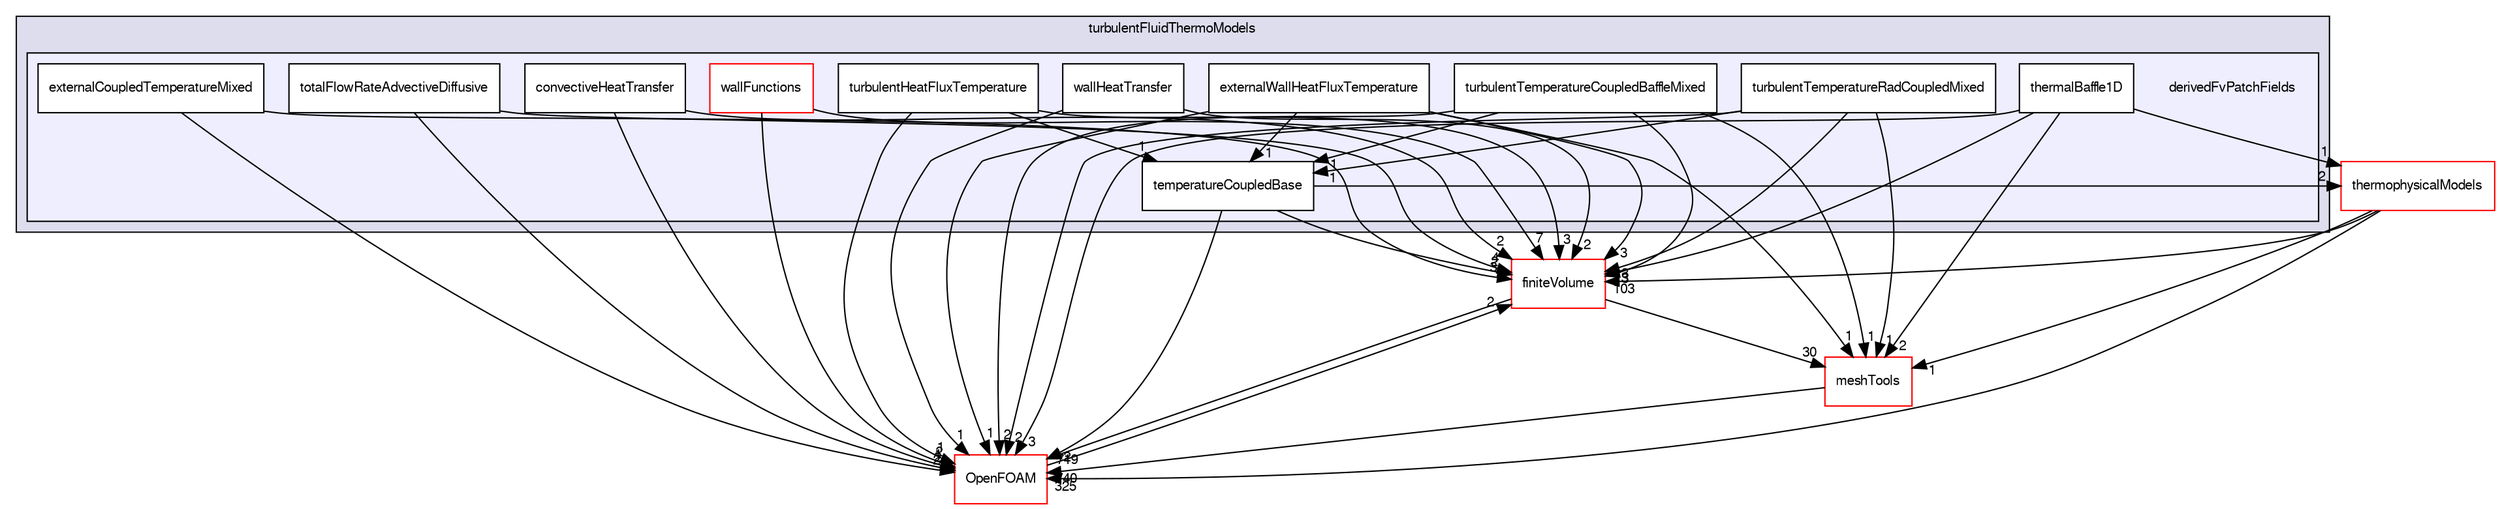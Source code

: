 digraph "src/TurbulenceModels/compressible/turbulentFluidThermoModels/derivedFvPatchFields" {
  bgcolor=transparent;
  compound=true
  node [ fontsize="10", fontname="FreeSans"];
  edge [ labelfontsize="10", labelfontname="FreeSans"];
  subgraph clusterdir_3a035027451607b317f3f09e7524d9cb {
    graph [ bgcolor="#ddddee", pencolor="black", label="turbulentFluidThermoModels" fontname="FreeSans", fontsize="10", URL="dir_3a035027451607b317f3f09e7524d9cb.html"]
  subgraph clusterdir_d7c89f283599343304e45068c6742eff {
    graph [ bgcolor="#eeeeff", pencolor="black", label="" URL="dir_d7c89f283599343304e45068c6742eff.html"];
    dir_d7c89f283599343304e45068c6742eff [shape=plaintext label="derivedFvPatchFields"];
    dir_3414461e1604f829729feb6e25072ad3 [shape=box label="convectiveHeatTransfer" color="black" fillcolor="white" style="filled" URL="dir_3414461e1604f829729feb6e25072ad3.html"];
    dir_f28a6a7f83103405259c9b2b9c6ea3cc [shape=box label="externalCoupledTemperatureMixed" color="black" fillcolor="white" style="filled" URL="dir_f28a6a7f83103405259c9b2b9c6ea3cc.html"];
    dir_19974dee344a20cfcefecb0698485d0e [shape=box label="externalWallHeatFluxTemperature" color="black" fillcolor="white" style="filled" URL="dir_19974dee344a20cfcefecb0698485d0e.html"];
    dir_167e230efc27073194ca695e31623f20 [shape=box label="temperatureCoupledBase" color="black" fillcolor="white" style="filled" URL="dir_167e230efc27073194ca695e31623f20.html"];
    dir_1e6bca708a63b345405d2c0c084e9663 [shape=box label="thermalBaffle1D" color="black" fillcolor="white" style="filled" URL="dir_1e6bca708a63b345405d2c0c084e9663.html"];
    dir_86cb36c6e99af5b4c5a35619a8329be9 [shape=box label="totalFlowRateAdvectiveDiffusive" color="black" fillcolor="white" style="filled" URL="dir_86cb36c6e99af5b4c5a35619a8329be9.html"];
    dir_891ad0e908aa5154fb463a09121d8baa [shape=box label="turbulentHeatFluxTemperature" color="black" fillcolor="white" style="filled" URL="dir_891ad0e908aa5154fb463a09121d8baa.html"];
    dir_b485337e9b2400053d59a54e5abc1f3a [shape=box label="turbulentTemperatureCoupledBaffleMixed" color="black" fillcolor="white" style="filled" URL="dir_b485337e9b2400053d59a54e5abc1f3a.html"];
    dir_501ef9c25cadbc16eb0cc1ce381c6efe [shape=box label="turbulentTemperatureRadCoupledMixed" color="black" fillcolor="white" style="filled" URL="dir_501ef9c25cadbc16eb0cc1ce381c6efe.html"];
    dir_f3ae4f6e4143580b7e25dfb74ff93aba [shape=box label="wallFunctions" color="red" fillcolor="white" style="filled" URL="dir_f3ae4f6e4143580b7e25dfb74ff93aba.html"];
    dir_f01f5653e10f6800eff818ea14d79ca4 [shape=box label="wallHeatTransfer" color="black" fillcolor="white" style="filled" URL="dir_f01f5653e10f6800eff818ea14d79ca4.html"];
  }
  }
  dir_9bd15774b555cf7259a6fa18f99fe99b [shape=box label="finiteVolume" color="red" URL="dir_9bd15774b555cf7259a6fa18f99fe99b.html"];
  dir_ae30ad0bef50cf391b24c614251bb9fd [shape=box label="meshTools" color="red" URL="dir_ae30ad0bef50cf391b24c614251bb9fd.html"];
  dir_2778d089ec5c4f66810b11f753867003 [shape=box label="thermophysicalModels" color="red" URL="dir_2778d089ec5c4f66810b11f753867003.html"];
  dir_c5473ff19b20e6ec4dfe5c310b3778a8 [shape=box label="OpenFOAM" color="red" URL="dir_c5473ff19b20e6ec4dfe5c310b3778a8.html"];
  dir_1e6bca708a63b345405d2c0c084e9663->dir_9bd15774b555cf7259a6fa18f99fe99b [headlabel="3", labeldistance=1.5 headhref="dir_002808_000727.html"];
  dir_1e6bca708a63b345405d2c0c084e9663->dir_ae30ad0bef50cf391b24c614251bb9fd [headlabel="2", labeldistance=1.5 headhref="dir_002808_001560.html"];
  dir_1e6bca708a63b345405d2c0c084e9663->dir_2778d089ec5c4f66810b11f753867003 [headlabel="1", labeldistance=1.5 headhref="dir_002808_001058.html"];
  dir_1e6bca708a63b345405d2c0c084e9663->dir_c5473ff19b20e6ec4dfe5c310b3778a8 [headlabel="3", labeldistance=1.5 headhref="dir_002808_001706.html"];
  dir_9bd15774b555cf7259a6fa18f99fe99b->dir_ae30ad0bef50cf391b24c614251bb9fd [headlabel="30", labeldistance=1.5 headhref="dir_000727_001560.html"];
  dir_9bd15774b555cf7259a6fa18f99fe99b->dir_c5473ff19b20e6ec4dfe5c310b3778a8 [headlabel="719", labeldistance=1.5 headhref="dir_000727_001706.html"];
  dir_86cb36c6e99af5b4c5a35619a8329be9->dir_9bd15774b555cf7259a6fa18f99fe99b [headlabel="4", labeldistance=1.5 headhref="dir_002809_000727.html"];
  dir_86cb36c6e99af5b4c5a35619a8329be9->dir_c5473ff19b20e6ec4dfe5c310b3778a8 [headlabel="2", labeldistance=1.5 headhref="dir_002809_001706.html"];
  dir_b485337e9b2400053d59a54e5abc1f3a->dir_9bd15774b555cf7259a6fa18f99fe99b [headlabel="3", labeldistance=1.5 headhref="dir_002814_000727.html"];
  dir_b485337e9b2400053d59a54e5abc1f3a->dir_ae30ad0bef50cf391b24c614251bb9fd [headlabel="1", labeldistance=1.5 headhref="dir_002814_001560.html"];
  dir_b485337e9b2400053d59a54e5abc1f3a->dir_c5473ff19b20e6ec4dfe5c310b3778a8 [headlabel="2", labeldistance=1.5 headhref="dir_002814_001706.html"];
  dir_b485337e9b2400053d59a54e5abc1f3a->dir_167e230efc27073194ca695e31623f20 [headlabel="1", labeldistance=1.5 headhref="dir_002814_002807.html"];
  dir_f3ae4f6e4143580b7e25dfb74ff93aba->dir_9bd15774b555cf7259a6fa18f99fe99b [headlabel="7", labeldistance=1.5 headhref="dir_002816_000727.html"];
  dir_f3ae4f6e4143580b7e25dfb74ff93aba->dir_c5473ff19b20e6ec4dfe5c310b3778a8 [headlabel="2", labeldistance=1.5 headhref="dir_002816_001706.html"];
  dir_ae30ad0bef50cf391b24c614251bb9fd->dir_c5473ff19b20e6ec4dfe5c310b3778a8 [headlabel="740", labeldistance=1.5 headhref="dir_001560_001706.html"];
  dir_501ef9c25cadbc16eb0cc1ce381c6efe->dir_9bd15774b555cf7259a6fa18f99fe99b [headlabel="3", labeldistance=1.5 headhref="dir_002815_000727.html"];
  dir_501ef9c25cadbc16eb0cc1ce381c6efe->dir_ae30ad0bef50cf391b24c614251bb9fd [headlabel="1", labeldistance=1.5 headhref="dir_002815_001560.html"];
  dir_501ef9c25cadbc16eb0cc1ce381c6efe->dir_c5473ff19b20e6ec4dfe5c310b3778a8 [headlabel="2", labeldistance=1.5 headhref="dir_002815_001706.html"];
  dir_501ef9c25cadbc16eb0cc1ce381c6efe->dir_167e230efc27073194ca695e31623f20 [headlabel="1", labeldistance=1.5 headhref="dir_002815_002807.html"];
  dir_2778d089ec5c4f66810b11f753867003->dir_9bd15774b555cf7259a6fa18f99fe99b [headlabel="103", labeldistance=1.5 headhref="dir_001058_000727.html"];
  dir_2778d089ec5c4f66810b11f753867003->dir_ae30ad0bef50cf391b24c614251bb9fd [headlabel="1", labeldistance=1.5 headhref="dir_001058_001560.html"];
  dir_2778d089ec5c4f66810b11f753867003->dir_c5473ff19b20e6ec4dfe5c310b3778a8 [headlabel="325", labeldistance=1.5 headhref="dir_001058_001706.html"];
  dir_3414461e1604f829729feb6e25072ad3->dir_9bd15774b555cf7259a6fa18f99fe99b [headlabel="2", labeldistance=1.5 headhref="dir_002804_000727.html"];
  dir_3414461e1604f829729feb6e25072ad3->dir_c5473ff19b20e6ec4dfe5c310b3778a8 [headlabel="1", labeldistance=1.5 headhref="dir_002804_001706.html"];
  dir_19974dee344a20cfcefecb0698485d0e->dir_9bd15774b555cf7259a6fa18f99fe99b [headlabel="3", labeldistance=1.5 headhref="dir_002806_000727.html"];
  dir_19974dee344a20cfcefecb0698485d0e->dir_ae30ad0bef50cf391b24c614251bb9fd [headlabel="1", labeldistance=1.5 headhref="dir_002806_001560.html"];
  dir_19974dee344a20cfcefecb0698485d0e->dir_c5473ff19b20e6ec4dfe5c310b3778a8 [headlabel="1", labeldistance=1.5 headhref="dir_002806_001706.html"];
  dir_19974dee344a20cfcefecb0698485d0e->dir_167e230efc27073194ca695e31623f20 [headlabel="1", labeldistance=1.5 headhref="dir_002806_002807.html"];
  dir_c5473ff19b20e6ec4dfe5c310b3778a8->dir_9bd15774b555cf7259a6fa18f99fe99b [headlabel="2", labeldistance=1.5 headhref="dir_001706_000727.html"];
  dir_f01f5653e10f6800eff818ea14d79ca4->dir_9bd15774b555cf7259a6fa18f99fe99b [headlabel="2", labeldistance=1.5 headhref="dir_002823_000727.html"];
  dir_f01f5653e10f6800eff818ea14d79ca4->dir_c5473ff19b20e6ec4dfe5c310b3778a8 [headlabel="1", labeldistance=1.5 headhref="dir_002823_001706.html"];
  dir_891ad0e908aa5154fb463a09121d8baa->dir_9bd15774b555cf7259a6fa18f99fe99b [headlabel="3", labeldistance=1.5 headhref="dir_002813_000727.html"];
  dir_891ad0e908aa5154fb463a09121d8baa->dir_c5473ff19b20e6ec4dfe5c310b3778a8 [headlabel="1", labeldistance=1.5 headhref="dir_002813_001706.html"];
  dir_891ad0e908aa5154fb463a09121d8baa->dir_167e230efc27073194ca695e31623f20 [headlabel="1", labeldistance=1.5 headhref="dir_002813_002807.html"];
  dir_f28a6a7f83103405259c9b2b9c6ea3cc->dir_9bd15774b555cf7259a6fa18f99fe99b [headlabel="3", labeldistance=1.5 headhref="dir_002805_000727.html"];
  dir_f28a6a7f83103405259c9b2b9c6ea3cc->dir_c5473ff19b20e6ec4dfe5c310b3778a8 [headlabel="2", labeldistance=1.5 headhref="dir_002805_001706.html"];
  dir_167e230efc27073194ca695e31623f20->dir_9bd15774b555cf7259a6fa18f99fe99b [headlabel="2", labeldistance=1.5 headhref="dir_002807_000727.html"];
  dir_167e230efc27073194ca695e31623f20->dir_2778d089ec5c4f66810b11f753867003 [headlabel="2", labeldistance=1.5 headhref="dir_002807_001058.html"];
  dir_167e230efc27073194ca695e31623f20->dir_c5473ff19b20e6ec4dfe5c310b3778a8 [headlabel="2", labeldistance=1.5 headhref="dir_002807_001706.html"];
}
